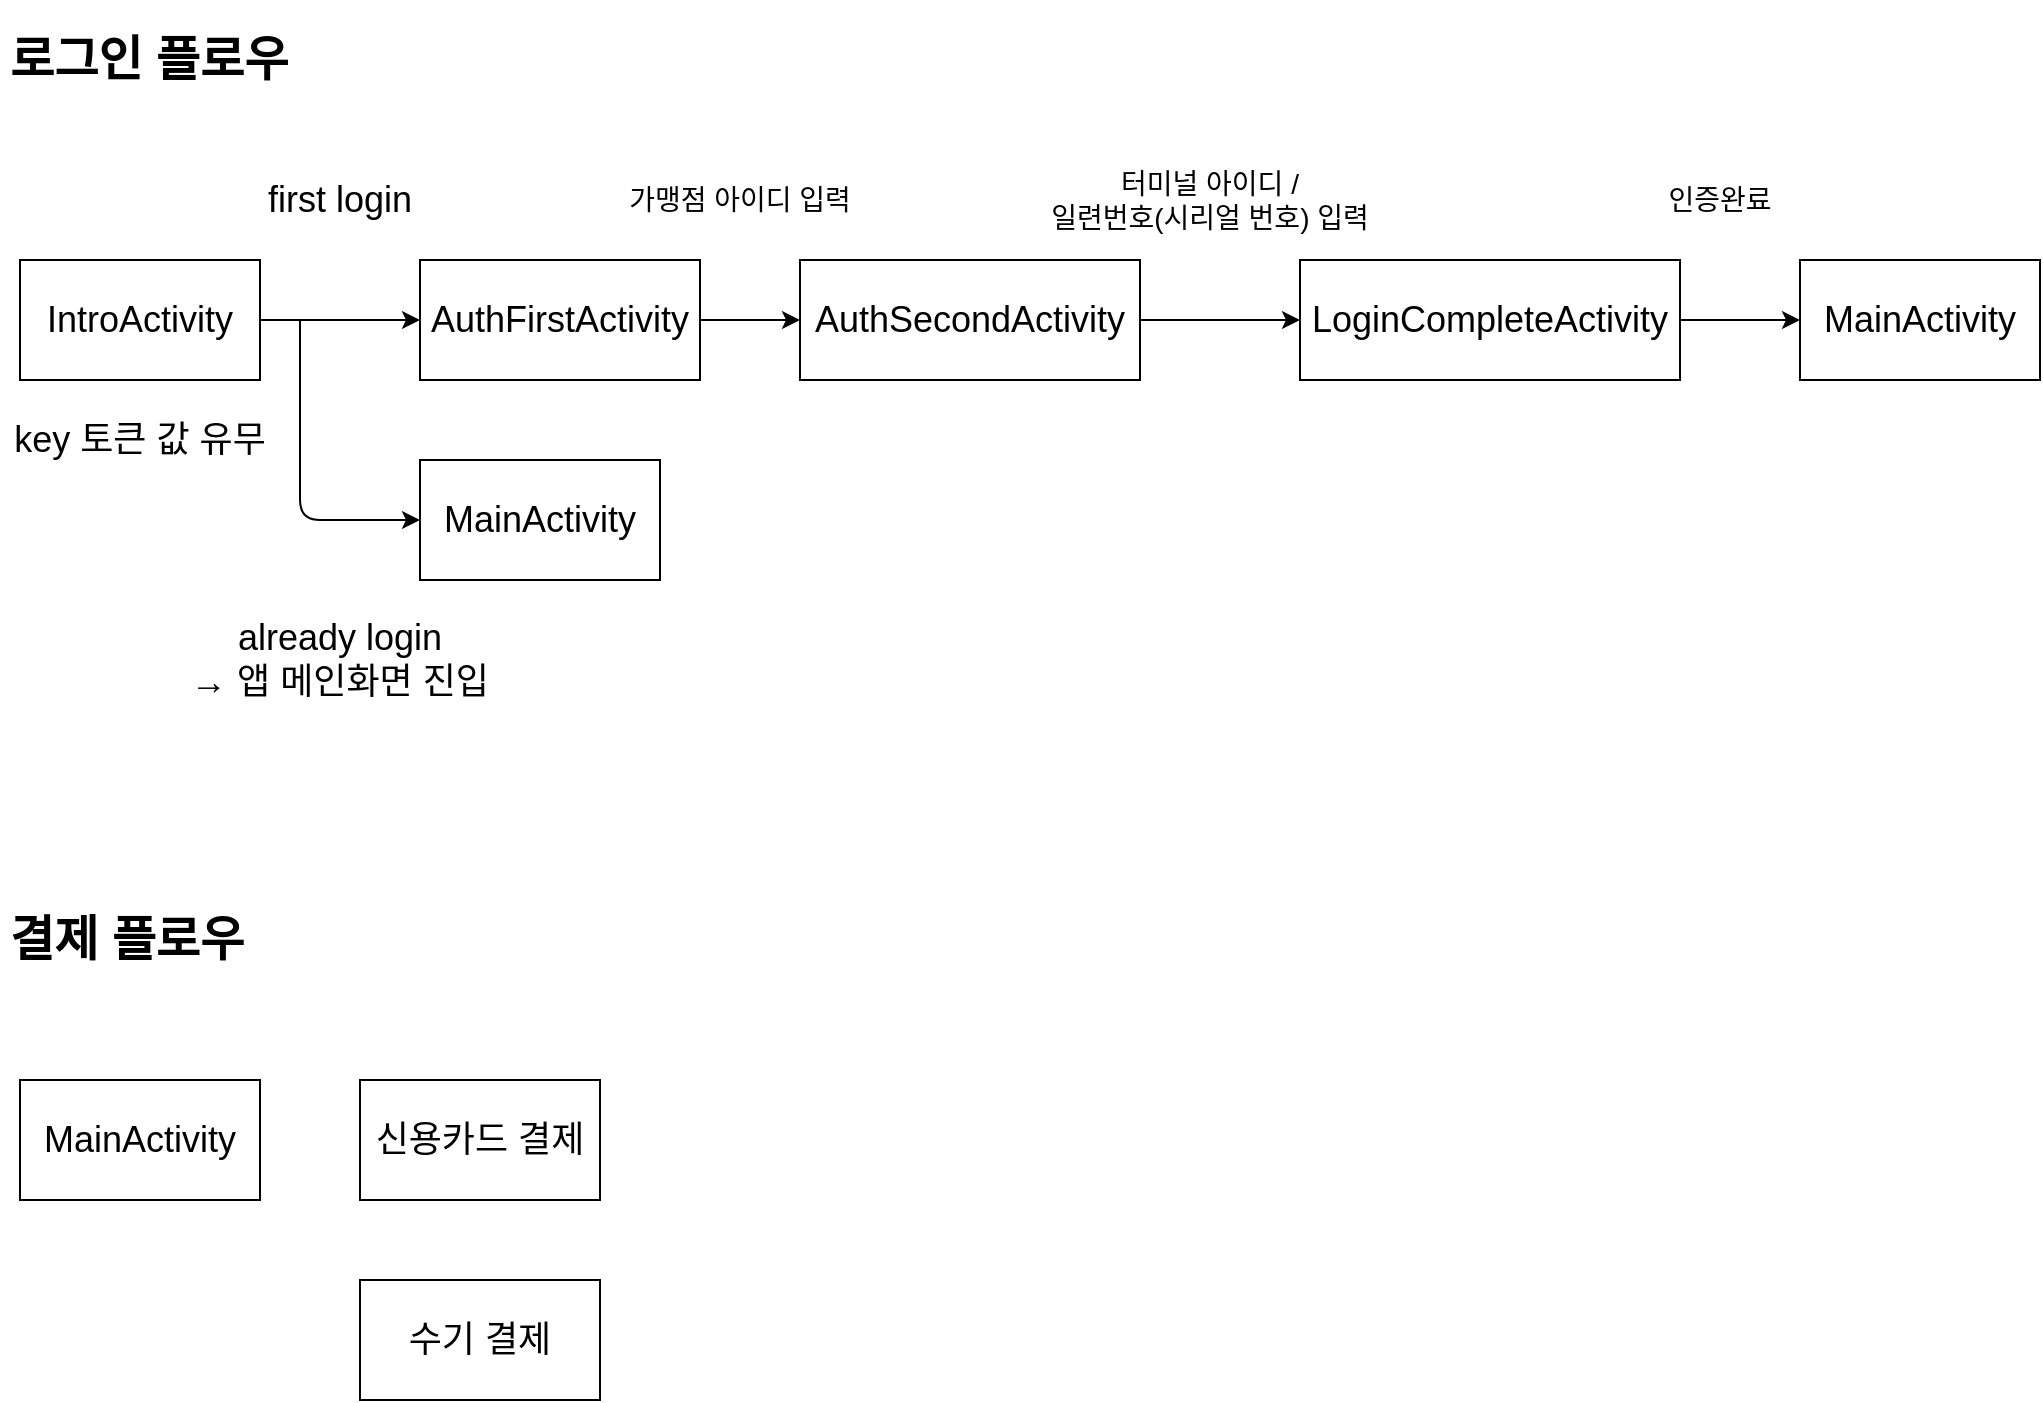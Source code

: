 <mxfile version="13.9.9" type="github">
  <diagram id="XsG1NGjMLy8Txl2xfddT" name="Page-1">
    <mxGraphModel dx="1477" dy="688" grid="1" gridSize="10" guides="1" tooltips="1" connect="1" arrows="1" fold="1" page="1" pageScale="1" pageWidth="1100" pageHeight="850" math="0" shadow="0">
      <root>
        <mxCell id="0" />
        <mxCell id="1" parent="0" />
        <mxCell id="rkTGoCr_PCal79WlTi9f-8" style="edgeStyle=orthogonalEdgeStyle;rounded=0;orthogonalLoop=1;jettySize=auto;html=1;" edge="1" parent="1" source="rkTGoCr_PCal79WlTi9f-4" target="rkTGoCr_PCal79WlTi9f-5">
          <mxGeometry relative="1" as="geometry" />
        </mxCell>
        <mxCell id="rkTGoCr_PCal79WlTi9f-4" value="&lt;font style=&quot;font-size: 18px&quot;&gt;IntroActivity&lt;/font&gt;" style="rounded=0;whiteSpace=wrap;html=1;" vertex="1" parent="1">
          <mxGeometry x="50" y="150" width="120" height="60" as="geometry" />
        </mxCell>
        <mxCell id="rkTGoCr_PCal79WlTi9f-24" value="" style="edgeStyle=orthogonalEdgeStyle;rounded=0;orthogonalLoop=1;jettySize=auto;html=1;" edge="1" parent="1" source="rkTGoCr_PCal79WlTi9f-5" target="rkTGoCr_PCal79WlTi9f-16">
          <mxGeometry relative="1" as="geometry" />
        </mxCell>
        <mxCell id="rkTGoCr_PCal79WlTi9f-5" value="&lt;font style=&quot;font-size: 18px&quot;&gt;AuthFirstActivity&lt;/font&gt;" style="rounded=0;whiteSpace=wrap;html=1;" vertex="1" parent="1">
          <mxGeometry x="250" y="150" width="140" height="60" as="geometry" />
        </mxCell>
        <mxCell id="rkTGoCr_PCal79WlTi9f-6" value="&lt;font style=&quot;font-size: 18px&quot;&gt;MainActivity&lt;/font&gt;" style="rounded=0;whiteSpace=wrap;html=1;" vertex="1" parent="1">
          <mxGeometry x="250" y="250" width="120" height="60" as="geometry" />
        </mxCell>
        <mxCell id="rkTGoCr_PCal79WlTi9f-11" value="&lt;h1&gt;로그인 플로우&lt;/h1&gt;" style="text;html=1;strokeColor=none;fillColor=none;spacing=5;spacingTop=-20;whiteSpace=wrap;overflow=hidden;rounded=0;" vertex="1" parent="1">
          <mxGeometry x="40" y="30" width="160" height="40" as="geometry" />
        </mxCell>
        <mxCell id="rkTGoCr_PCal79WlTi9f-12" value="&lt;h1&gt;결제 플로우&lt;/h1&gt;" style="text;html=1;strokeColor=none;fillColor=none;spacing=5;spacingTop=-20;whiteSpace=wrap;overflow=hidden;rounded=0;" vertex="1" parent="1">
          <mxGeometry x="40" y="470" width="160" height="40" as="geometry" />
        </mxCell>
        <mxCell id="rkTGoCr_PCal79WlTi9f-13" value="&lt;span style=&quot;font-size: 18px&quot;&gt;first login&lt;/span&gt;" style="text;html=1;strokeColor=none;fillColor=none;align=center;verticalAlign=middle;whiteSpace=wrap;rounded=0;" vertex="1" parent="1">
          <mxGeometry x="140" y="100" width="140" height="40" as="geometry" />
        </mxCell>
        <mxCell id="rkTGoCr_PCal79WlTi9f-14" value="" style="endArrow=classic;html=1;entryX=0;entryY=0.5;entryDx=0;entryDy=0;" edge="1" parent="1" target="rkTGoCr_PCal79WlTi9f-6">
          <mxGeometry width="50" height="50" relative="1" as="geometry">
            <mxPoint x="190" y="180" as="sourcePoint" />
            <mxPoint x="190" y="280" as="targetPoint" />
            <Array as="points">
              <mxPoint x="190" y="280" />
            </Array>
          </mxGeometry>
        </mxCell>
        <mxCell id="rkTGoCr_PCal79WlTi9f-15" value="&lt;span style=&quot;font-size: 18px&quot;&gt;already login&lt;br&gt;→ 앱 메인화면 진입&lt;br&gt;&lt;/span&gt;" style="text;html=1;strokeColor=none;fillColor=none;align=center;verticalAlign=middle;whiteSpace=wrap;rounded=0;" vertex="1" parent="1">
          <mxGeometry x="120" y="330" width="180" height="40" as="geometry" />
        </mxCell>
        <mxCell id="rkTGoCr_PCal79WlTi9f-25" value="" style="edgeStyle=orthogonalEdgeStyle;rounded=0;orthogonalLoop=1;jettySize=auto;html=1;" edge="1" parent="1" source="rkTGoCr_PCal79WlTi9f-16" target="rkTGoCr_PCal79WlTi9f-20">
          <mxGeometry relative="1" as="geometry" />
        </mxCell>
        <mxCell id="rkTGoCr_PCal79WlTi9f-16" value="&lt;font style=&quot;font-size: 18px&quot;&gt;AuthSecondActivity&lt;/font&gt;" style="rounded=0;whiteSpace=wrap;html=1;" vertex="1" parent="1">
          <mxGeometry x="440" y="150" width="170" height="60" as="geometry" />
        </mxCell>
        <mxCell id="rkTGoCr_PCal79WlTi9f-17" value="&lt;font style=&quot;font-size: 14px&quot;&gt;가맹점 아이디 입력&lt;/font&gt;" style="text;html=1;strokeColor=none;fillColor=none;align=center;verticalAlign=middle;whiteSpace=wrap;rounded=0;" vertex="1" parent="1">
          <mxGeometry x="340" y="100" width="140" height="40" as="geometry" />
        </mxCell>
        <mxCell id="rkTGoCr_PCal79WlTi9f-18" value="&lt;font style=&quot;font-size: 14px&quot;&gt;터미널 아이디 / &lt;br&gt;일련번호(시리얼 번호) 입력&lt;/font&gt;" style="text;html=1;strokeColor=none;fillColor=none;align=center;verticalAlign=middle;whiteSpace=wrap;rounded=0;" vertex="1" parent="1">
          <mxGeometry x="550" y="100" width="190" height="40" as="geometry" />
        </mxCell>
        <mxCell id="rkTGoCr_PCal79WlTi9f-26" value="" style="edgeStyle=orthogonalEdgeStyle;rounded=0;orthogonalLoop=1;jettySize=auto;html=1;" edge="1" parent="1" source="rkTGoCr_PCal79WlTi9f-20" target="rkTGoCr_PCal79WlTi9f-22">
          <mxGeometry relative="1" as="geometry" />
        </mxCell>
        <mxCell id="rkTGoCr_PCal79WlTi9f-20" value="&lt;font style=&quot;font-size: 18px&quot;&gt;LoginCompleteActivity&lt;/font&gt;" style="rounded=0;whiteSpace=wrap;html=1;" vertex="1" parent="1">
          <mxGeometry x="690" y="150" width="190" height="60" as="geometry" />
        </mxCell>
        <mxCell id="rkTGoCr_PCal79WlTi9f-21" value="&lt;font style=&quot;font-size: 14px&quot;&gt;인증완료&lt;/font&gt;" style="text;html=1;strokeColor=none;fillColor=none;align=center;verticalAlign=middle;whiteSpace=wrap;rounded=0;" vertex="1" parent="1">
          <mxGeometry x="830" y="100" width="140" height="40" as="geometry" />
        </mxCell>
        <mxCell id="rkTGoCr_PCal79WlTi9f-22" value="&lt;font style=&quot;font-size: 18px&quot;&gt;MainActivity&lt;/font&gt;" style="rounded=0;whiteSpace=wrap;html=1;" vertex="1" parent="1">
          <mxGeometry x="940" y="150" width="120" height="60" as="geometry" />
        </mxCell>
        <mxCell id="rkTGoCr_PCal79WlTi9f-23" value="&lt;font style=&quot;font-size: 18px&quot;&gt;MainActivity&lt;/font&gt;" style="rounded=0;whiteSpace=wrap;html=1;" vertex="1" parent="1">
          <mxGeometry x="50" y="560" width="120" height="60" as="geometry" />
        </mxCell>
        <mxCell id="rkTGoCr_PCal79WlTi9f-27" value="&lt;font style=&quot;font-size: 18px&quot;&gt;신용카드 결제&lt;/font&gt;" style="rounded=0;whiteSpace=wrap;html=1;" vertex="1" parent="1">
          <mxGeometry x="220" y="560" width="120" height="60" as="geometry" />
        </mxCell>
        <mxCell id="rkTGoCr_PCal79WlTi9f-28" value="&lt;font style=&quot;font-size: 18px&quot;&gt;수기 결제&lt;/font&gt;" style="rounded=0;whiteSpace=wrap;html=1;" vertex="1" parent="1">
          <mxGeometry x="220" y="660" width="120" height="60" as="geometry" />
        </mxCell>
        <mxCell id="rkTGoCr_PCal79WlTi9f-30" value="&lt;span style=&quot;font-size: 18px&quot;&gt;key 토큰 값 유무&lt;/span&gt;" style="text;html=1;strokeColor=none;fillColor=none;align=center;verticalAlign=middle;whiteSpace=wrap;rounded=0;" vertex="1" parent="1">
          <mxGeometry x="40" y="220" width="140" height="40" as="geometry" />
        </mxCell>
      </root>
    </mxGraphModel>
  </diagram>
</mxfile>
